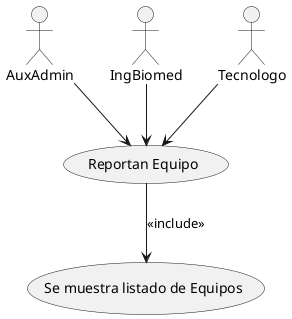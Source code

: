 @startuml
'https://plantuml.com/use-case-diagram

  AuxAdmin --> (Reportan Equipo)
  IngBiomed --> (Reportan Equipo)
  Tecnologo --> (Reportan Equipo)

  (Reportan Equipo) --> (Se muestra listado de Equipos): <<include>>

@enduml
